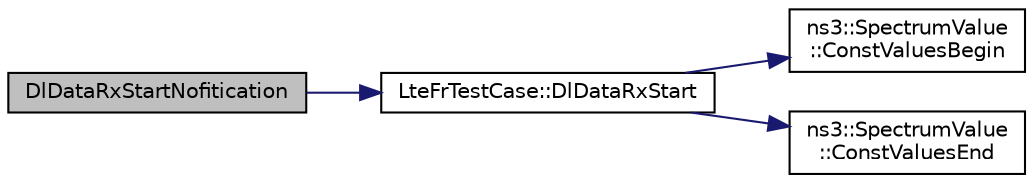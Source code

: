 digraph "DlDataRxStartNofitication"
{
  edge [fontname="Helvetica",fontsize="10",labelfontname="Helvetica",labelfontsize="10"];
  node [fontname="Helvetica",fontsize="10",shape=record];
  rankdir="LR";
  Node1 [label="DlDataRxStartNofitication",height=0.2,width=0.4,color="black", fillcolor="grey75", style="filled", fontcolor="black"];
  Node1 -> Node2 [color="midnightblue",fontsize="10",style="solid"];
  Node2 [label="LteFrTestCase::DlDataRxStart",height=0.2,width=0.4,color="black", fillcolor="white", style="filled",URL="$d9/db9/classLteFrTestCase.html#a01a287862bb43a1903601d6bab39eba9"];
  Node2 -> Node3 [color="midnightblue",fontsize="10",style="solid"];
  Node3 [label="ns3::SpectrumValue\l::ConstValuesBegin",height=0.2,width=0.4,color="black", fillcolor="white", style="filled",URL="$d5/d6e/classns3_1_1SpectrumValue.html#aad6900431bd0554b3ba9a00691c2393b"];
  Node2 -> Node4 [color="midnightblue",fontsize="10",style="solid"];
  Node4 [label="ns3::SpectrumValue\l::ConstValuesEnd",height=0.2,width=0.4,color="black", fillcolor="white", style="filled",URL="$d5/d6e/classns3_1_1SpectrumValue.html#ab5c2fbde4e06be7c0e4d7a0755c607be"];
}

